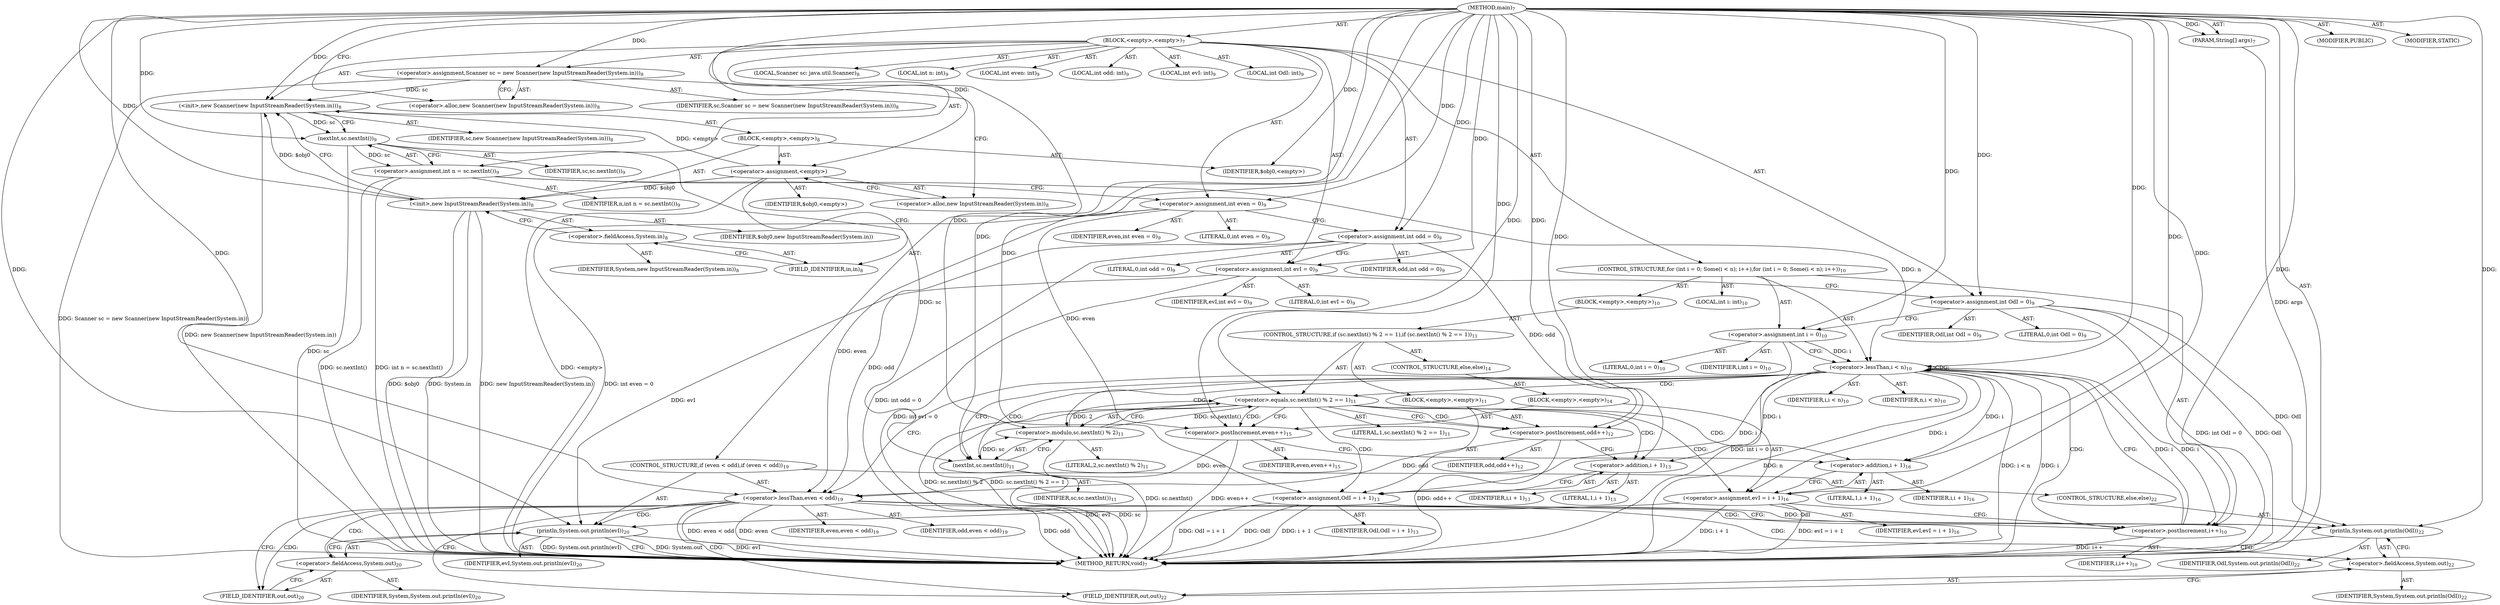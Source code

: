 digraph "main" {  
"19" [label = <(METHOD,main)<SUB>7</SUB>> ]
"20" [label = <(PARAM,String[] args)<SUB>7</SUB>> ]
"21" [label = <(BLOCK,&lt;empty&gt;,&lt;empty&gt;)<SUB>7</SUB>> ]
"4" [label = <(LOCAL,Scanner sc: java.util.Scanner)<SUB>8</SUB>> ]
"22" [label = <(&lt;operator&gt;.assignment,Scanner sc = new Scanner(new InputStreamReader(System.in)))<SUB>8</SUB>> ]
"23" [label = <(IDENTIFIER,sc,Scanner sc = new Scanner(new InputStreamReader(System.in)))<SUB>8</SUB>> ]
"24" [label = <(&lt;operator&gt;.alloc,new Scanner(new InputStreamReader(System.in)))<SUB>8</SUB>> ]
"25" [label = <(&lt;init&gt;,new Scanner(new InputStreamReader(System.in)))<SUB>8</SUB>> ]
"3" [label = <(IDENTIFIER,sc,new Scanner(new InputStreamReader(System.in)))<SUB>8</SUB>> ]
"26" [label = <(BLOCK,&lt;empty&gt;,&lt;empty&gt;)<SUB>8</SUB>> ]
"27" [label = <(&lt;operator&gt;.assignment,&lt;empty&gt;)> ]
"28" [label = <(IDENTIFIER,$obj0,&lt;empty&gt;)> ]
"29" [label = <(&lt;operator&gt;.alloc,new InputStreamReader(System.in))<SUB>8</SUB>> ]
"30" [label = <(&lt;init&gt;,new InputStreamReader(System.in))<SUB>8</SUB>> ]
"31" [label = <(IDENTIFIER,$obj0,new InputStreamReader(System.in))> ]
"32" [label = <(&lt;operator&gt;.fieldAccess,System.in)<SUB>8</SUB>> ]
"33" [label = <(IDENTIFIER,System,new InputStreamReader(System.in))<SUB>8</SUB>> ]
"34" [label = <(FIELD_IDENTIFIER,in,in)<SUB>8</SUB>> ]
"35" [label = <(IDENTIFIER,$obj0,&lt;empty&gt;)> ]
"36" [label = <(LOCAL,int n: int)<SUB>9</SUB>> ]
"37" [label = <(LOCAL,int even: int)<SUB>9</SUB>> ]
"38" [label = <(LOCAL,int odd: int)<SUB>9</SUB>> ]
"39" [label = <(LOCAL,int evI: int)<SUB>9</SUB>> ]
"40" [label = <(LOCAL,int OdI: int)<SUB>9</SUB>> ]
"41" [label = <(&lt;operator&gt;.assignment,int n = sc.nextInt())<SUB>9</SUB>> ]
"42" [label = <(IDENTIFIER,n,int n = sc.nextInt())<SUB>9</SUB>> ]
"43" [label = <(nextInt,sc.nextInt())<SUB>9</SUB>> ]
"44" [label = <(IDENTIFIER,sc,sc.nextInt())<SUB>9</SUB>> ]
"45" [label = <(&lt;operator&gt;.assignment,int even = 0)<SUB>9</SUB>> ]
"46" [label = <(IDENTIFIER,even,int even = 0)<SUB>9</SUB>> ]
"47" [label = <(LITERAL,0,int even = 0)<SUB>9</SUB>> ]
"48" [label = <(&lt;operator&gt;.assignment,int odd = 0)<SUB>9</SUB>> ]
"49" [label = <(IDENTIFIER,odd,int odd = 0)<SUB>9</SUB>> ]
"50" [label = <(LITERAL,0,int odd = 0)<SUB>9</SUB>> ]
"51" [label = <(&lt;operator&gt;.assignment,int evI = 0)<SUB>9</SUB>> ]
"52" [label = <(IDENTIFIER,evI,int evI = 0)<SUB>9</SUB>> ]
"53" [label = <(LITERAL,0,int evI = 0)<SUB>9</SUB>> ]
"54" [label = <(&lt;operator&gt;.assignment,int OdI = 0)<SUB>9</SUB>> ]
"55" [label = <(IDENTIFIER,OdI,int OdI = 0)<SUB>9</SUB>> ]
"56" [label = <(LITERAL,0,int OdI = 0)<SUB>9</SUB>> ]
"57" [label = <(CONTROL_STRUCTURE,for (int i = 0; Some(i &lt; n); i++),for (int i = 0; Some(i &lt; n); i++))<SUB>10</SUB>> ]
"58" [label = <(LOCAL,int i: int)<SUB>10</SUB>> ]
"59" [label = <(&lt;operator&gt;.assignment,int i = 0)<SUB>10</SUB>> ]
"60" [label = <(IDENTIFIER,i,int i = 0)<SUB>10</SUB>> ]
"61" [label = <(LITERAL,0,int i = 0)<SUB>10</SUB>> ]
"62" [label = <(&lt;operator&gt;.lessThan,i &lt; n)<SUB>10</SUB>> ]
"63" [label = <(IDENTIFIER,i,i &lt; n)<SUB>10</SUB>> ]
"64" [label = <(IDENTIFIER,n,i &lt; n)<SUB>10</SUB>> ]
"65" [label = <(&lt;operator&gt;.postIncrement,i++)<SUB>10</SUB>> ]
"66" [label = <(IDENTIFIER,i,i++)<SUB>10</SUB>> ]
"67" [label = <(BLOCK,&lt;empty&gt;,&lt;empty&gt;)<SUB>10</SUB>> ]
"68" [label = <(CONTROL_STRUCTURE,if (sc.nextInt() % 2 == 1),if (sc.nextInt() % 2 == 1))<SUB>11</SUB>> ]
"69" [label = <(&lt;operator&gt;.equals,sc.nextInt() % 2 == 1)<SUB>11</SUB>> ]
"70" [label = <(&lt;operator&gt;.modulo,sc.nextInt() % 2)<SUB>11</SUB>> ]
"71" [label = <(nextInt,sc.nextInt())<SUB>11</SUB>> ]
"72" [label = <(IDENTIFIER,sc,sc.nextInt())<SUB>11</SUB>> ]
"73" [label = <(LITERAL,2,sc.nextInt() % 2)<SUB>11</SUB>> ]
"74" [label = <(LITERAL,1,sc.nextInt() % 2 == 1)<SUB>11</SUB>> ]
"75" [label = <(BLOCK,&lt;empty&gt;,&lt;empty&gt;)<SUB>11</SUB>> ]
"76" [label = <(&lt;operator&gt;.postIncrement,odd++)<SUB>12</SUB>> ]
"77" [label = <(IDENTIFIER,odd,odd++)<SUB>12</SUB>> ]
"78" [label = <(&lt;operator&gt;.assignment,OdI = i + 1)<SUB>13</SUB>> ]
"79" [label = <(IDENTIFIER,OdI,OdI = i + 1)<SUB>13</SUB>> ]
"80" [label = <(&lt;operator&gt;.addition,i + 1)<SUB>13</SUB>> ]
"81" [label = <(IDENTIFIER,i,i + 1)<SUB>13</SUB>> ]
"82" [label = <(LITERAL,1,i + 1)<SUB>13</SUB>> ]
"83" [label = <(CONTROL_STRUCTURE,else,else)<SUB>14</SUB>> ]
"84" [label = <(BLOCK,&lt;empty&gt;,&lt;empty&gt;)<SUB>14</SUB>> ]
"85" [label = <(&lt;operator&gt;.postIncrement,even++)<SUB>15</SUB>> ]
"86" [label = <(IDENTIFIER,even,even++)<SUB>15</SUB>> ]
"87" [label = <(&lt;operator&gt;.assignment,evI = i + 1)<SUB>16</SUB>> ]
"88" [label = <(IDENTIFIER,evI,evI = i + 1)<SUB>16</SUB>> ]
"89" [label = <(&lt;operator&gt;.addition,i + 1)<SUB>16</SUB>> ]
"90" [label = <(IDENTIFIER,i,i + 1)<SUB>16</SUB>> ]
"91" [label = <(LITERAL,1,i + 1)<SUB>16</SUB>> ]
"92" [label = <(CONTROL_STRUCTURE,if (even &lt; odd),if (even &lt; odd))<SUB>19</SUB>> ]
"93" [label = <(&lt;operator&gt;.lessThan,even &lt; odd)<SUB>19</SUB>> ]
"94" [label = <(IDENTIFIER,even,even &lt; odd)<SUB>19</SUB>> ]
"95" [label = <(IDENTIFIER,odd,even &lt; odd)<SUB>19</SUB>> ]
"96" [label = <(println,System.out.println(evI))<SUB>20</SUB>> ]
"97" [label = <(&lt;operator&gt;.fieldAccess,System.out)<SUB>20</SUB>> ]
"98" [label = <(IDENTIFIER,System,System.out.println(evI))<SUB>20</SUB>> ]
"99" [label = <(FIELD_IDENTIFIER,out,out)<SUB>20</SUB>> ]
"100" [label = <(IDENTIFIER,evI,System.out.println(evI))<SUB>20</SUB>> ]
"101" [label = <(CONTROL_STRUCTURE,else,else)<SUB>22</SUB>> ]
"102" [label = <(println,System.out.println(OdI))<SUB>22</SUB>> ]
"103" [label = <(&lt;operator&gt;.fieldAccess,System.out)<SUB>22</SUB>> ]
"104" [label = <(IDENTIFIER,System,System.out.println(OdI))<SUB>22</SUB>> ]
"105" [label = <(FIELD_IDENTIFIER,out,out)<SUB>22</SUB>> ]
"106" [label = <(IDENTIFIER,OdI,System.out.println(OdI))<SUB>22</SUB>> ]
"107" [label = <(MODIFIER,PUBLIC)> ]
"108" [label = <(MODIFIER,STATIC)> ]
"109" [label = <(METHOD_RETURN,void)<SUB>7</SUB>> ]
  "19" -> "20"  [ label = "AST: "] 
  "19" -> "21"  [ label = "AST: "] 
  "19" -> "107"  [ label = "AST: "] 
  "19" -> "108"  [ label = "AST: "] 
  "19" -> "109"  [ label = "AST: "] 
  "21" -> "4"  [ label = "AST: "] 
  "21" -> "22"  [ label = "AST: "] 
  "21" -> "25"  [ label = "AST: "] 
  "21" -> "36"  [ label = "AST: "] 
  "21" -> "37"  [ label = "AST: "] 
  "21" -> "38"  [ label = "AST: "] 
  "21" -> "39"  [ label = "AST: "] 
  "21" -> "40"  [ label = "AST: "] 
  "21" -> "41"  [ label = "AST: "] 
  "21" -> "45"  [ label = "AST: "] 
  "21" -> "48"  [ label = "AST: "] 
  "21" -> "51"  [ label = "AST: "] 
  "21" -> "54"  [ label = "AST: "] 
  "21" -> "57"  [ label = "AST: "] 
  "21" -> "92"  [ label = "AST: "] 
  "22" -> "23"  [ label = "AST: "] 
  "22" -> "24"  [ label = "AST: "] 
  "25" -> "3"  [ label = "AST: "] 
  "25" -> "26"  [ label = "AST: "] 
  "26" -> "27"  [ label = "AST: "] 
  "26" -> "30"  [ label = "AST: "] 
  "26" -> "35"  [ label = "AST: "] 
  "27" -> "28"  [ label = "AST: "] 
  "27" -> "29"  [ label = "AST: "] 
  "30" -> "31"  [ label = "AST: "] 
  "30" -> "32"  [ label = "AST: "] 
  "32" -> "33"  [ label = "AST: "] 
  "32" -> "34"  [ label = "AST: "] 
  "41" -> "42"  [ label = "AST: "] 
  "41" -> "43"  [ label = "AST: "] 
  "43" -> "44"  [ label = "AST: "] 
  "45" -> "46"  [ label = "AST: "] 
  "45" -> "47"  [ label = "AST: "] 
  "48" -> "49"  [ label = "AST: "] 
  "48" -> "50"  [ label = "AST: "] 
  "51" -> "52"  [ label = "AST: "] 
  "51" -> "53"  [ label = "AST: "] 
  "54" -> "55"  [ label = "AST: "] 
  "54" -> "56"  [ label = "AST: "] 
  "57" -> "58"  [ label = "AST: "] 
  "57" -> "59"  [ label = "AST: "] 
  "57" -> "62"  [ label = "AST: "] 
  "57" -> "65"  [ label = "AST: "] 
  "57" -> "67"  [ label = "AST: "] 
  "59" -> "60"  [ label = "AST: "] 
  "59" -> "61"  [ label = "AST: "] 
  "62" -> "63"  [ label = "AST: "] 
  "62" -> "64"  [ label = "AST: "] 
  "65" -> "66"  [ label = "AST: "] 
  "67" -> "68"  [ label = "AST: "] 
  "68" -> "69"  [ label = "AST: "] 
  "68" -> "75"  [ label = "AST: "] 
  "68" -> "83"  [ label = "AST: "] 
  "69" -> "70"  [ label = "AST: "] 
  "69" -> "74"  [ label = "AST: "] 
  "70" -> "71"  [ label = "AST: "] 
  "70" -> "73"  [ label = "AST: "] 
  "71" -> "72"  [ label = "AST: "] 
  "75" -> "76"  [ label = "AST: "] 
  "75" -> "78"  [ label = "AST: "] 
  "76" -> "77"  [ label = "AST: "] 
  "78" -> "79"  [ label = "AST: "] 
  "78" -> "80"  [ label = "AST: "] 
  "80" -> "81"  [ label = "AST: "] 
  "80" -> "82"  [ label = "AST: "] 
  "83" -> "84"  [ label = "AST: "] 
  "84" -> "85"  [ label = "AST: "] 
  "84" -> "87"  [ label = "AST: "] 
  "85" -> "86"  [ label = "AST: "] 
  "87" -> "88"  [ label = "AST: "] 
  "87" -> "89"  [ label = "AST: "] 
  "89" -> "90"  [ label = "AST: "] 
  "89" -> "91"  [ label = "AST: "] 
  "92" -> "93"  [ label = "AST: "] 
  "92" -> "96"  [ label = "AST: "] 
  "92" -> "101"  [ label = "AST: "] 
  "93" -> "94"  [ label = "AST: "] 
  "93" -> "95"  [ label = "AST: "] 
  "96" -> "97"  [ label = "AST: "] 
  "96" -> "100"  [ label = "AST: "] 
  "97" -> "98"  [ label = "AST: "] 
  "97" -> "99"  [ label = "AST: "] 
  "101" -> "102"  [ label = "AST: "] 
  "102" -> "103"  [ label = "AST: "] 
  "102" -> "106"  [ label = "AST: "] 
  "103" -> "104"  [ label = "AST: "] 
  "103" -> "105"  [ label = "AST: "] 
  "22" -> "29"  [ label = "CFG: "] 
  "25" -> "43"  [ label = "CFG: "] 
  "41" -> "45"  [ label = "CFG: "] 
  "45" -> "48"  [ label = "CFG: "] 
  "48" -> "51"  [ label = "CFG: "] 
  "51" -> "54"  [ label = "CFG: "] 
  "54" -> "59"  [ label = "CFG: "] 
  "24" -> "22"  [ label = "CFG: "] 
  "43" -> "41"  [ label = "CFG: "] 
  "59" -> "62"  [ label = "CFG: "] 
  "62" -> "71"  [ label = "CFG: "] 
  "62" -> "93"  [ label = "CFG: "] 
  "65" -> "62"  [ label = "CFG: "] 
  "93" -> "99"  [ label = "CFG: "] 
  "93" -> "105"  [ label = "CFG: "] 
  "96" -> "109"  [ label = "CFG: "] 
  "27" -> "34"  [ label = "CFG: "] 
  "30" -> "25"  [ label = "CFG: "] 
  "97" -> "96"  [ label = "CFG: "] 
  "102" -> "109"  [ label = "CFG: "] 
  "29" -> "27"  [ label = "CFG: "] 
  "32" -> "30"  [ label = "CFG: "] 
  "69" -> "76"  [ label = "CFG: "] 
  "69" -> "85"  [ label = "CFG: "] 
  "99" -> "97"  [ label = "CFG: "] 
  "103" -> "102"  [ label = "CFG: "] 
  "34" -> "32"  [ label = "CFG: "] 
  "70" -> "69"  [ label = "CFG: "] 
  "76" -> "80"  [ label = "CFG: "] 
  "78" -> "65"  [ label = "CFG: "] 
  "105" -> "103"  [ label = "CFG: "] 
  "71" -> "70"  [ label = "CFG: "] 
  "80" -> "78"  [ label = "CFG: "] 
  "85" -> "89"  [ label = "CFG: "] 
  "87" -> "65"  [ label = "CFG: "] 
  "89" -> "87"  [ label = "CFG: "] 
  "19" -> "24"  [ label = "CFG: "] 
  "20" -> "109"  [ label = "DDG: args"] 
  "22" -> "109"  [ label = "DDG: Scanner sc = new Scanner(new InputStreamReader(System.in))"] 
  "27" -> "109"  [ label = "DDG: &lt;empty&gt;"] 
  "30" -> "109"  [ label = "DDG: $obj0"] 
  "30" -> "109"  [ label = "DDG: System.in"] 
  "30" -> "109"  [ label = "DDG: new InputStreamReader(System.in)"] 
  "25" -> "109"  [ label = "DDG: new Scanner(new InputStreamReader(System.in))"] 
  "43" -> "109"  [ label = "DDG: sc"] 
  "41" -> "109"  [ label = "DDG: sc.nextInt()"] 
  "41" -> "109"  [ label = "DDG: int n = sc.nextInt()"] 
  "45" -> "109"  [ label = "DDG: int even = 0"] 
  "48" -> "109"  [ label = "DDG: int odd = 0"] 
  "51" -> "109"  [ label = "DDG: int evI = 0"] 
  "54" -> "109"  [ label = "DDG: OdI"] 
  "54" -> "109"  [ label = "DDG: int OdI = 0"] 
  "59" -> "109"  [ label = "DDG: int i = 0"] 
  "62" -> "109"  [ label = "DDG: i"] 
  "62" -> "109"  [ label = "DDG: n"] 
  "62" -> "109"  [ label = "DDG: i &lt; n"] 
  "93" -> "109"  [ label = "DDG: even"] 
  "93" -> "109"  [ label = "DDG: odd"] 
  "93" -> "109"  [ label = "DDG: even &lt; odd"] 
  "96" -> "109"  [ label = "DDG: System.out"] 
  "96" -> "109"  [ label = "DDG: evI"] 
  "96" -> "109"  [ label = "DDG: System.out.println(evI)"] 
  "71" -> "109"  [ label = "DDG: sc"] 
  "70" -> "109"  [ label = "DDG: sc.nextInt()"] 
  "69" -> "109"  [ label = "DDG: sc.nextInt() % 2"] 
  "69" -> "109"  [ label = "DDG: sc.nextInt() % 2 == 1"] 
  "85" -> "109"  [ label = "DDG: even++"] 
  "87" -> "109"  [ label = "DDG: i + 1"] 
  "87" -> "109"  [ label = "DDG: evI = i + 1"] 
  "76" -> "109"  [ label = "DDG: odd++"] 
  "78" -> "109"  [ label = "DDG: OdI"] 
  "78" -> "109"  [ label = "DDG: i + 1"] 
  "78" -> "109"  [ label = "DDG: OdI = i + 1"] 
  "65" -> "109"  [ label = "DDG: i++"] 
  "19" -> "20"  [ label = "DDG: "] 
  "19" -> "22"  [ label = "DDG: "] 
  "43" -> "41"  [ label = "DDG: sc"] 
  "19" -> "45"  [ label = "DDG: "] 
  "19" -> "48"  [ label = "DDG: "] 
  "19" -> "51"  [ label = "DDG: "] 
  "19" -> "54"  [ label = "DDG: "] 
  "22" -> "25"  [ label = "DDG: sc"] 
  "19" -> "25"  [ label = "DDG: "] 
  "27" -> "25"  [ label = "DDG: &lt;empty&gt;"] 
  "30" -> "25"  [ label = "DDG: $obj0"] 
  "19" -> "59"  [ label = "DDG: "] 
  "19" -> "27"  [ label = "DDG: "] 
  "19" -> "35"  [ label = "DDG: "] 
  "25" -> "43"  [ label = "DDG: sc"] 
  "19" -> "43"  [ label = "DDG: "] 
  "59" -> "62"  [ label = "DDG: i"] 
  "65" -> "62"  [ label = "DDG: i"] 
  "19" -> "62"  [ label = "DDG: "] 
  "41" -> "62"  [ label = "DDG: n"] 
  "19" -> "65"  [ label = "DDG: "] 
  "62" -> "65"  [ label = "DDG: i"] 
  "45" -> "93"  [ label = "DDG: even"] 
  "85" -> "93"  [ label = "DDG: even"] 
  "19" -> "93"  [ label = "DDG: "] 
  "48" -> "93"  [ label = "DDG: odd"] 
  "76" -> "93"  [ label = "DDG: odd"] 
  "51" -> "96"  [ label = "DDG: evI"] 
  "87" -> "96"  [ label = "DDG: evI"] 
  "19" -> "96"  [ label = "DDG: "] 
  "27" -> "30"  [ label = "DDG: $obj0"] 
  "19" -> "30"  [ label = "DDG: "] 
  "54" -> "102"  [ label = "DDG: OdI"] 
  "78" -> "102"  [ label = "DDG: OdI"] 
  "19" -> "102"  [ label = "DDG: "] 
  "70" -> "69"  [ label = "DDG: sc.nextInt()"] 
  "70" -> "69"  [ label = "DDG: 2"] 
  "19" -> "69"  [ label = "DDG: "] 
  "62" -> "78"  [ label = "DDG: i"] 
  "19" -> "78"  [ label = "DDG: "] 
  "71" -> "70"  [ label = "DDG: sc"] 
  "19" -> "70"  [ label = "DDG: "] 
  "48" -> "76"  [ label = "DDG: odd"] 
  "19" -> "76"  [ label = "DDG: "] 
  "62" -> "87"  [ label = "DDG: i"] 
  "19" -> "87"  [ label = "DDG: "] 
  "43" -> "71"  [ label = "DDG: sc"] 
  "19" -> "71"  [ label = "DDG: "] 
  "62" -> "80"  [ label = "DDG: i"] 
  "19" -> "80"  [ label = "DDG: "] 
  "45" -> "85"  [ label = "DDG: even"] 
  "19" -> "85"  [ label = "DDG: "] 
  "62" -> "89"  [ label = "DDG: i"] 
  "19" -> "89"  [ label = "DDG: "] 
  "62" -> "71"  [ label = "CDG: "] 
  "62" -> "69"  [ label = "CDG: "] 
  "62" -> "70"  [ label = "CDG: "] 
  "62" -> "65"  [ label = "CDG: "] 
  "62" -> "62"  [ label = "CDG: "] 
  "93" -> "96"  [ label = "CDG: "] 
  "93" -> "105"  [ label = "CDG: "] 
  "93" -> "99"  [ label = "CDG: "] 
  "93" -> "102"  [ label = "CDG: "] 
  "93" -> "103"  [ label = "CDG: "] 
  "93" -> "97"  [ label = "CDG: "] 
  "69" -> "80"  [ label = "CDG: "] 
  "69" -> "89"  [ label = "CDG: "] 
  "69" -> "85"  [ label = "CDG: "] 
  "69" -> "76"  [ label = "CDG: "] 
  "69" -> "87"  [ label = "CDG: "] 
  "69" -> "78"  [ label = "CDG: "] 
}
